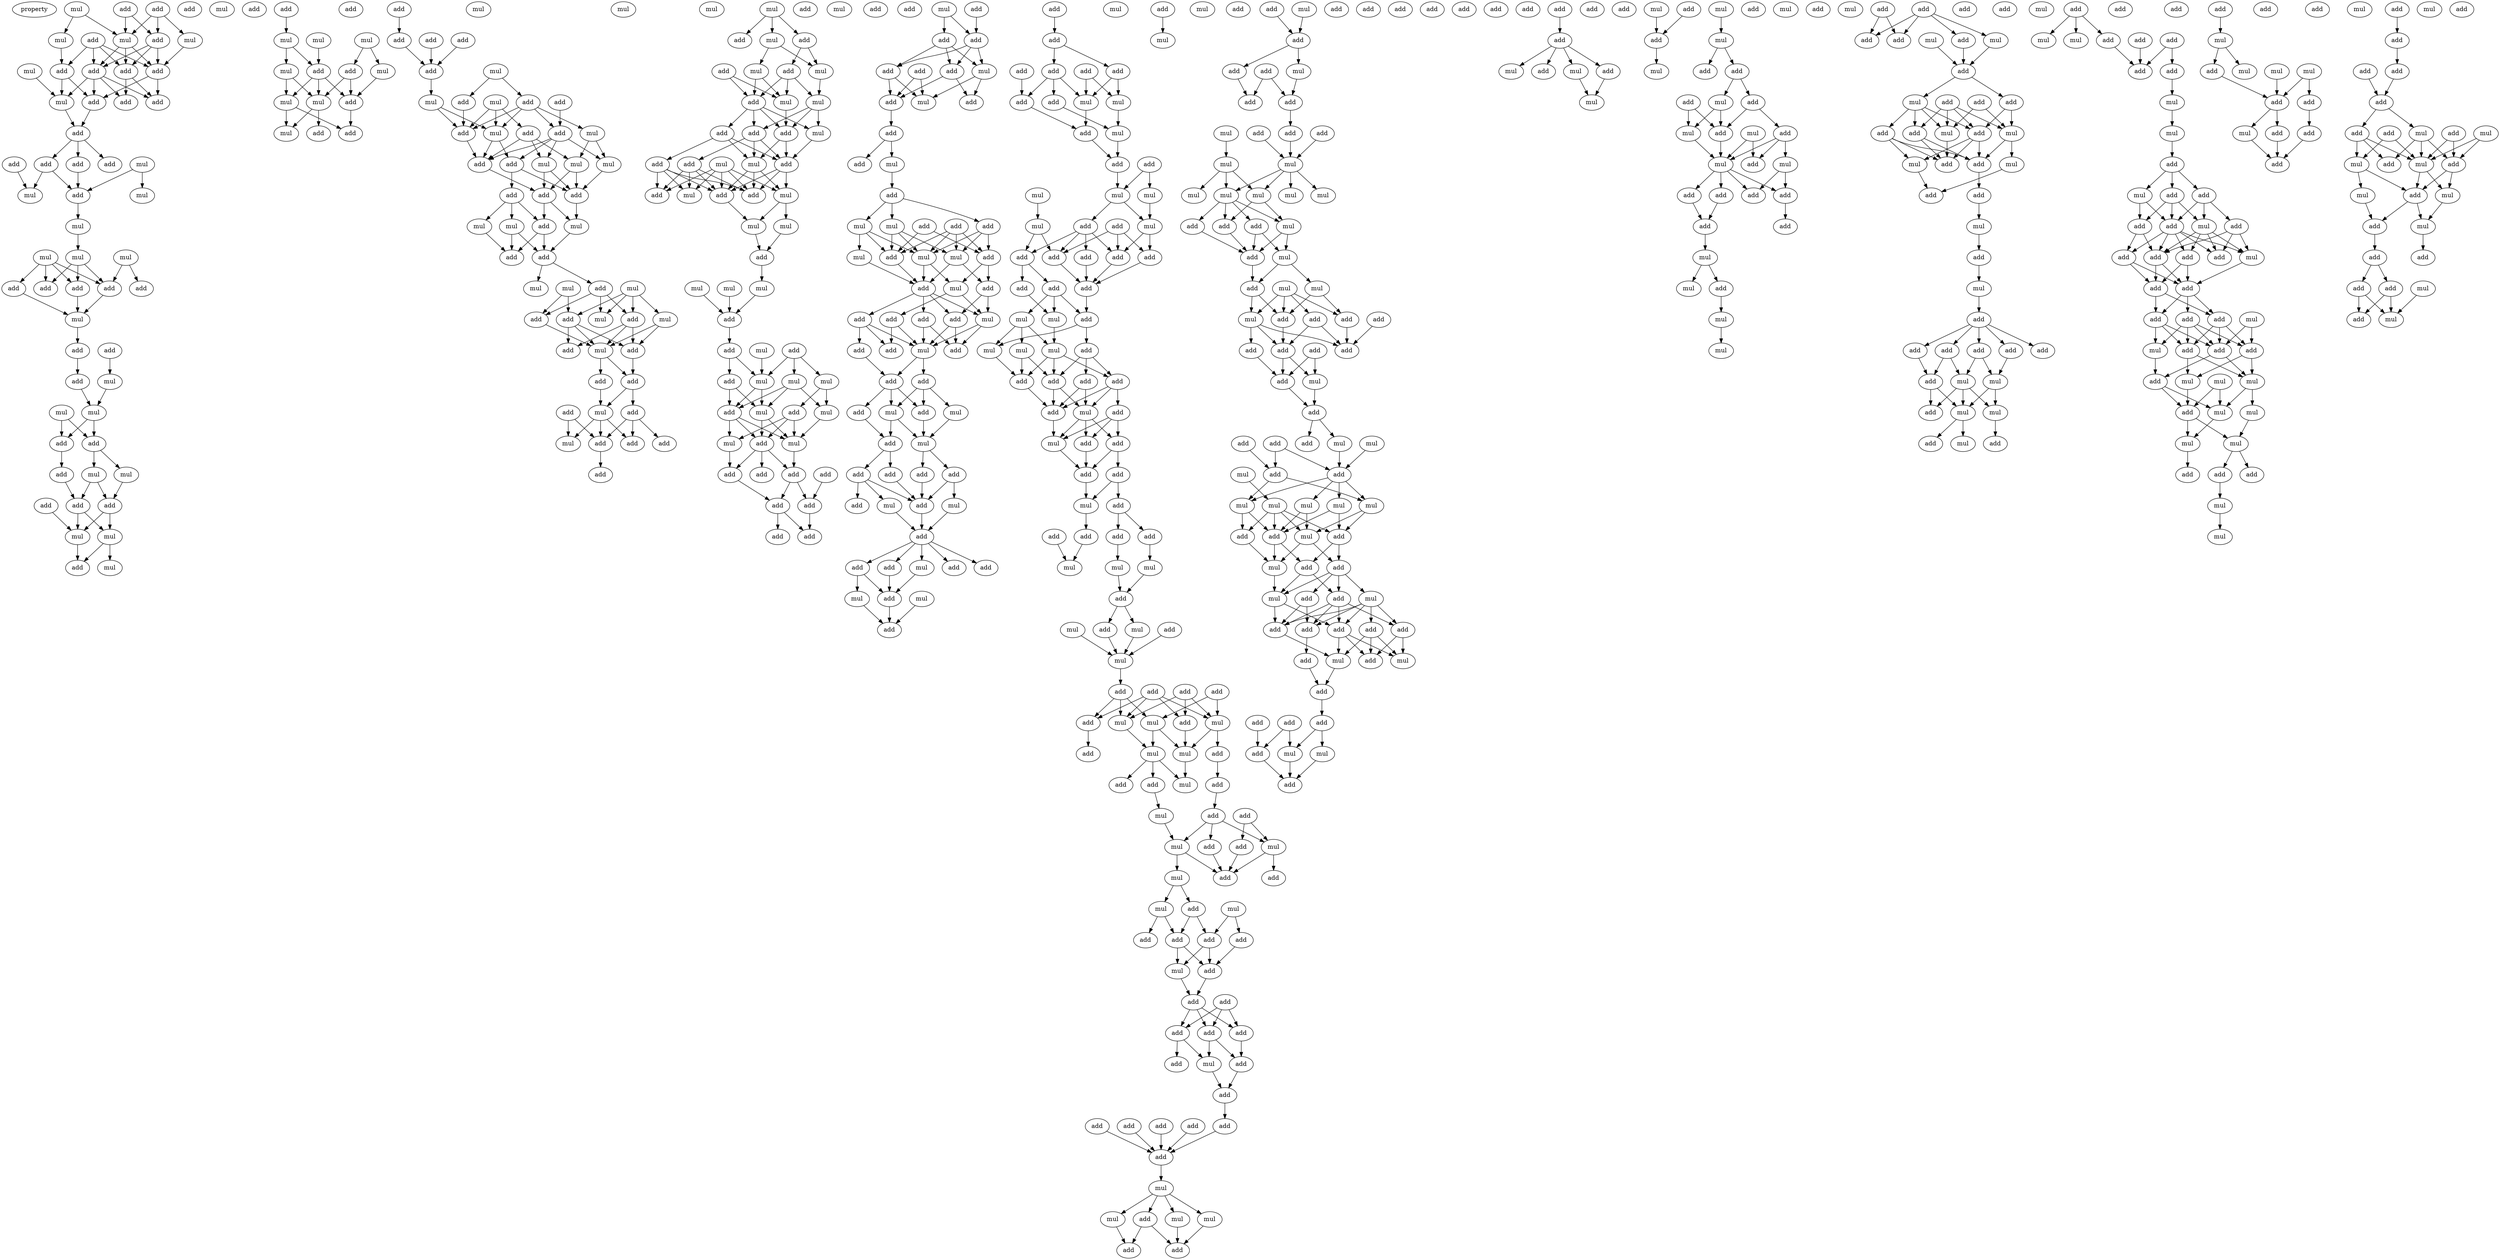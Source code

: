 digraph {
    node [fontcolor=black]
    property [mul=2,lf=1.7]
    0 [ label = add ];
    1 [ label = add ];
    2 [ label = mul ];
    3 [ label = mul ];
    4 [ label = mul ];
    5 [ label = add ];
    6 [ label = add ];
    7 [ label = mul ];
    8 [ label = mul ];
    9 [ label = add ];
    10 [ label = add ];
    11 [ label = add ];
    12 [ label = add ];
    13 [ label = add ];
    14 [ label = mul ];
    15 [ label = add ];
    16 [ label = add ];
    17 [ label = add ];
    18 [ label = mul ];
    19 [ label = add ];
    20 [ label = add ];
    21 [ label = add ];
    22 [ label = add ];
    23 [ label = mul ];
    24 [ label = add ];
    25 [ label = mul ];
    26 [ label = mul ];
    27 [ label = mul ];
    28 [ label = mul ];
    29 [ label = mul ];
    30 [ label = add ];
    31 [ label = add ];
    32 [ label = add ];
    33 [ label = add ];
    34 [ label = add ];
    35 [ label = mul ];
    36 [ label = add ];
    37 [ label = add ];
    38 [ label = add ];
    39 [ label = add ];
    40 [ label = mul ];
    41 [ label = mul ];
    42 [ label = mul ];
    43 [ label = add ];
    44 [ label = add ];
    45 [ label = add ];
    46 [ label = mul ];
    47 [ label = mul ];
    48 [ label = add ];
    49 [ label = add ];
    50 [ label = add ];
    51 [ label = mul ];
    52 [ label = mul ];
    53 [ label = add ];
    54 [ label = mul ];
    55 [ label = mul ];
    56 [ label = add ];
    57 [ label = add ];
    58 [ label = mul ];
    59 [ label = mul ];
    60 [ label = mul ];
    61 [ label = mul ];
    62 [ label = add ];
    63 [ label = add ];
    64 [ label = mul ];
    65 [ label = mul ];
    66 [ label = mul ];
    67 [ label = add ];
    68 [ label = mul ];
    69 [ label = add ];
    70 [ label = add ];
    71 [ label = add ];
    72 [ label = add ];
    73 [ label = add ];
    74 [ label = mul ];
    75 [ label = add ];
    76 [ label = add ];
    77 [ label = mul ];
    78 [ label = add ];
    79 [ label = mul ];
    80 [ label = add ];
    81 [ label = add ];
    82 [ label = add ];
    83 [ label = mul ];
    84 [ label = mul ];
    85 [ label = add ];
    86 [ label = add ];
    87 [ label = add ];
    88 [ label = mul ];
    89 [ label = add ];
    90 [ label = mul ];
    91 [ label = mul ];
    92 [ label = add ];
    93 [ label = mul ];
    94 [ label = add ];
    95 [ label = add ];
    96 [ label = add ];
    97 [ label = mul ];
    98 [ label = add ];
    99 [ label = mul ];
    100 [ label = mul ];
    101 [ label = add ];
    102 [ label = add ];
    103 [ label = mul ];
    104 [ label = mul ];
    105 [ label = mul ];
    106 [ label = add ];
    107 [ label = add ];
    108 [ label = mul ];
    109 [ label = mul ];
    110 [ label = add ];
    111 [ label = add ];
    112 [ label = mul ];
    113 [ label = add ];
    114 [ label = add ];
    115 [ label = add ];
    116 [ label = add ];
    117 [ label = add ];
    118 [ label = mul ];
    119 [ label = mul ];
    120 [ label = add ];
    121 [ label = add ];
    122 [ label = mul ];
    123 [ label = add ];
    124 [ label = add ];
    125 [ label = add ];
    126 [ label = mul ];
    127 [ label = mul ];
    128 [ label = add ];
    129 [ label = mul ];
    130 [ label = add ];
    131 [ label = add ];
    132 [ label = mul ];
    133 [ label = add ];
    134 [ label = mul ];
    135 [ label = add ];
    136 [ label = add ];
    137 [ label = mul ];
    138 [ label = mul ];
    139 [ label = add ];
    140 [ label = add ];
    141 [ label = mul ];
    142 [ label = add ];
    143 [ label = add ];
    144 [ label = add ];
    145 [ label = add ];
    146 [ label = mul ];
    147 [ label = mul ];
    148 [ label = mul ];
    149 [ label = mul ];
    150 [ label = add ];
    151 [ label = add ];
    152 [ label = add ];
    153 [ label = mul ];
    154 [ label = mul ];
    155 [ label = add ];
    156 [ label = mul ];
    157 [ label = mul ];
    158 [ label = add ];
    159 [ label = mul ];
    160 [ label = mul ];
    161 [ label = add ];
    162 [ label = mul ];
    163 [ label = add ];
    164 [ label = add ];
    165 [ label = add ];
    166 [ label = mul ];
    167 [ label = mul ];
    168 [ label = add ];
    169 [ label = mul ];
    170 [ label = add ];
    171 [ label = mul ];
    172 [ label = mul ];
    173 [ label = add ];
    174 [ label = add ];
    175 [ label = mul ];
    176 [ label = mul ];
    177 [ label = add ];
    178 [ label = add ];
    179 [ label = add ];
    180 [ label = add ];
    181 [ label = add ];
    182 [ label = add ];
    183 [ label = add ];
    184 [ label = mul ];
    185 [ label = add ];
    186 [ label = add ];
    187 [ label = add ];
    188 [ label = add ];
    189 [ label = add ];
    190 [ label = add ];
    191 [ label = mul ];
    192 [ label = add ];
    193 [ label = mul ];
    194 [ label = add ];
    195 [ label = add ];
    196 [ label = add ];
    197 [ label = add ];
    198 [ label = mul ];
    199 [ label = add ];
    200 [ label = add ];
    201 [ label = mul ];
    202 [ label = add ];
    203 [ label = add ];
    204 [ label = mul ];
    205 [ label = mul ];
    206 [ label = mul ];
    207 [ label = mul ];
    208 [ label = add ];
    209 [ label = add ];
    210 [ label = add ];
    211 [ label = add ];
    212 [ label = mul ];
    213 [ label = add ];
    214 [ label = mul ];
    215 [ label = add ];
    216 [ label = add ];
    217 [ label = add ];
    218 [ label = add ];
    219 [ label = add ];
    220 [ label = mul ];
    221 [ label = add ];
    222 [ label = add ];
    223 [ label = add ];
    224 [ label = add ];
    225 [ label = add ];
    226 [ label = mul ];
    227 [ label = mul ];
    228 [ label = add ];
    229 [ label = mul ];
    230 [ label = add ];
    231 [ label = add ];
    232 [ label = add ];
    233 [ label = add ];
    234 [ label = add ];
    235 [ label = add ];
    236 [ label = mul ];
    237 [ label = mul ];
    238 [ label = add ];
    239 [ label = add ];
    240 [ label = add ];
    241 [ label = add ];
    242 [ label = mul ];
    243 [ label = add ];
    244 [ label = mul ];
    245 [ label = add ];
    246 [ label = mul ];
    247 [ label = add ];
    248 [ label = add ];
    249 [ label = add ];
    250 [ label = add ];
    251 [ label = add ];
    252 [ label = add ];
    253 [ label = add ];
    254 [ label = add ];
    255 [ label = add ];
    256 [ label = mul ];
    257 [ label = mul ];
    258 [ label = add ];
    259 [ label = mul ];
    260 [ label = mul ];
    261 [ label = add ];
    262 [ label = add ];
    263 [ label = mul ];
    264 [ label = mul ];
    265 [ label = mul ];
    266 [ label = add ];
    267 [ label = mul ];
    268 [ label = mul ];
    269 [ label = add ];
    270 [ label = add ];
    271 [ label = add ];
    272 [ label = add ];
    273 [ label = add ];
    274 [ label = add ];
    275 [ label = add ];
    276 [ label = add ];
    277 [ label = add ];
    278 [ label = add ];
    279 [ label = mul ];
    280 [ label = mul ];
    281 [ label = mul ];
    282 [ label = mul ];
    283 [ label = mul ];
    284 [ label = add ];
    285 [ label = add ];
    286 [ label = add ];
    287 [ label = add ];
    288 [ label = add ];
    289 [ label = add ];
    290 [ label = add ];
    291 [ label = mul ];
    292 [ label = add ];
    293 [ label = add ];
    294 [ label = mul ];
    295 [ label = add ];
    296 [ label = add ];
    297 [ label = mul ];
    298 [ label = add ];
    299 [ label = add ];
    300 [ label = add ];
    301 [ label = add ];
    302 [ label = add ];
    303 [ label = add ];
    304 [ label = mul ];
    305 [ label = mul ];
    306 [ label = mul ];
    307 [ label = mul ];
    308 [ label = add ];
    309 [ label = mul ];
    310 [ label = add ];
    311 [ label = mul ];
    312 [ label = add ];
    313 [ label = mul ];
    314 [ label = add ];
    315 [ label = add ];
    316 [ label = add ];
    317 [ label = add ];
    318 [ label = mul ];
    319 [ label = mul ];
    320 [ label = mul ];
    321 [ label = add ];
    322 [ label = add ];
    323 [ label = add ];
    324 [ label = add ];
    325 [ label = mul ];
    326 [ label = mul ];
    327 [ label = add ];
    328 [ label = add ];
    329 [ label = add ];
    330 [ label = mul ];
    331 [ label = add ];
    332 [ label = add ];
    333 [ label = mul ];
    334 [ label = mul ];
    335 [ label = mul ];
    336 [ label = add ];
    337 [ label = add ];
    338 [ label = mul ];
    339 [ label = add ];
    340 [ label = add ];
    341 [ label = add ];
    342 [ label = mul ];
    343 [ label = mul ];
    344 [ label = add ];
    345 [ label = add ];
    346 [ label = add ];
    347 [ label = add ];
    348 [ label = mul ];
    349 [ label = add ];
    350 [ label = add ];
    351 [ label = add ];
    352 [ label = add ];
    353 [ label = add ];
    354 [ label = add ];
    355 [ label = mul ];
    356 [ label = mul ];
    357 [ label = add ];
    358 [ label = add ];
    359 [ label = add ];
    360 [ label = add ];
    361 [ label = add ];
    362 [ label = add ];
    363 [ label = add ];
    364 [ label = add ];
    365 [ label = add ];
    366 [ label = mul ];
    367 [ label = mul ];
    368 [ label = add ];
    369 [ label = mul ];
    370 [ label = mul ];
    371 [ label = add ];
    372 [ label = add ];
    373 [ label = add ];
    374 [ label = add ];
    375 [ label = add ];
    376 [ label = mul ];
    377 [ label = add ];
    378 [ label = add ];
    379 [ label = add ];
    380 [ label = mul ];
    381 [ label = add ];
    382 [ label = add ];
    383 [ label = add ];
    384 [ label = add ];
    385 [ label = add ];
    386 [ label = add ];
    387 [ label = add ];
    388 [ label = add ];
    389 [ label = mul ];
    390 [ label = mul ];
    391 [ label = mul ];
    392 [ label = mul ];
    393 [ label = mul ];
    394 [ label = mul ];
    395 [ label = mul ];
    396 [ label = mul ];
    397 [ label = add ];
    398 [ label = add ];
    399 [ label = add ];
    400 [ label = mul ];
    401 [ label = add ];
    402 [ label = mul ];
    403 [ label = mul ];
    404 [ label = mul ];
    405 [ label = add ];
    406 [ label = mul ];
    407 [ label = add ];
    408 [ label = add ];
    409 [ label = add ];
    410 [ label = add ];
    411 [ label = add ];
    412 [ label = add ];
    413 [ label = add ];
    414 [ label = add ];
    415 [ label = mul ];
    416 [ label = add ];
    417 [ label = add ];
    418 [ label = add ];
    419 [ label = mul ];
    420 [ label = add ];
    421 [ label = add ];
    422 [ label = mul ];
    423 [ label = add ];
    424 [ label = add ];
    425 [ label = mul ];
    426 [ label = mul ];
    427 [ label = mul ];
    428 [ label = mul ];
    429 [ label = mul ];
    430 [ label = mul ];
    431 [ label = add ];
    432 [ label = add ];
    433 [ label = add ];
    434 [ label = mul ];
    435 [ label = add ];
    436 [ label = add ];
    437 [ label = mul ];
    438 [ label = add ];
    439 [ label = mul ];
    440 [ label = mul ];
    441 [ label = add ];
    442 [ label = add ];
    443 [ label = add ];
    444 [ label = add ];
    445 [ label = add ];
    446 [ label = add ];
    447 [ label = mul ];
    448 [ label = mul ];
    449 [ label = add ];
    450 [ label = add ];
    451 [ label = add ];
    452 [ label = add ];
    453 [ label = add ];
    454 [ label = add ];
    455 [ label = add ];
    456 [ label = add ];
    457 [ label = add ];
    458 [ label = mul ];
    459 [ label = mul ];
    460 [ label = add ];
    461 [ label = add ];
    462 [ label = add ];
    463 [ label = add ];
    464 [ label = add ];
    465 [ label = mul ];
    466 [ label = add ];
    467 [ label = mul ];
    468 [ label = add ];
    469 [ label = mul ];
    470 [ label = add ];
    471 [ label = mul ];
    472 [ label = add ];
    473 [ label = add ];
    474 [ label = mul ];
    475 [ label = mul ];
    476 [ label = add ];
    477 [ label = mul ];
    478 [ label = mul ];
    479 [ label = add ];
    480 [ label = add ];
    481 [ label = add ];
    482 [ label = add ];
    483 [ label = mul ];
    484 [ label = add ];
    485 [ label = add ];
    486 [ label = add ];
    487 [ label = mul ];
    488 [ label = mul ];
    489 [ label = add ];
    490 [ label = mul ];
    491 [ label = mul ];
    492 [ label = add ];
    493 [ label = add ];
    494 [ label = add ];
    495 [ label = add ];
    496 [ label = add ];
    497 [ label = add ];
    498 [ label = mul ];
    499 [ label = mul ];
    500 [ label = add ];
    501 [ label = mul ];
    502 [ label = mul ];
    503 [ label = mul ];
    504 [ label = add ];
    505 [ label = add ];
    506 [ label = mul ];
    507 [ label = mul ];
    508 [ label = add ];
    509 [ label = add ];
    510 [ label = add ];
    511 [ label = add ];
    512 [ label = add ];
    513 [ label = mul ];
    514 [ label = add ];
    515 [ label = add ];
    516 [ label = add ];
    517 [ label = add ];
    518 [ label = add ];
    519 [ label = mul ];
    520 [ label = mul ];
    521 [ label = add ];
    522 [ label = mul ];
    523 [ label = mul ];
    524 [ label = add ];
    525 [ label = add ];
    526 [ label = add ];
    527 [ label = add ];
    528 [ label = mul ];
    529 [ label = add ];
    530 [ label = add ];
    531 [ label = mul ];
    532 [ label = add ];
    533 [ label = add ];
    534 [ label = add ];
    535 [ label = add ];
    536 [ label = add ];
    537 [ label = add ];
    538 [ label = add ];
    539 [ label = mul ];
    540 [ label = mul ];
    541 [ label = add ];
    542 [ label = mul ];
    543 [ label = mul ];
    544 [ label = mul ];
    545 [ label = add ];
    546 [ label = add ];
    547 [ label = mul ];
    548 [ label = add ];
    549 [ label = add ];
    550 [ label = add ];
    551 [ label = add ];
    552 [ label = mul ];
    553 [ label = mul ];
    554 [ label = add ];
    555 [ label = add ];
    556 [ label = mul ];
    557 [ label = mul ];
    558 [ label = add ];
    559 [ label = mul ];
    560 [ label = add ];
    561 [ label = add ];
    562 [ label = add ];
    563 [ label = add ];
    564 [ label = mul ];
    565 [ label = add ];
    566 [ label = add ];
    567 [ label = add ];
    568 [ label = add ];
    569 [ label = add ];
    570 [ label = mul ];
    571 [ label = add ];
    572 [ label = add ];
    573 [ label = add ];
    574 [ label = add ];
    575 [ label = mul ];
    576 [ label = add ];
    577 [ label = add ];
    578 [ label = add ];
    579 [ label = add ];
    580 [ label = mul ];
    581 [ label = mul ];
    582 [ label = mul ];
    583 [ label = add ];
    584 [ label = mul ];
    585 [ label = mul ];
    586 [ label = add ];
    587 [ label = mul ];
    588 [ label = mul ];
    589 [ label = mul ];
    590 [ label = add ];
    591 [ label = add ];
    592 [ label = add ];
    593 [ label = add ];
    594 [ label = add ];
    595 [ label = mul ];
    596 [ label = mul ];
    597 [ label = add ];
    598 [ label = mul ];
    599 [ label = add ];
    600 [ label = mul ];
    601 [ label = mul ];
    602 [ label = mul ];
    603 [ label = add ];
    604 [ label = add ];
    605 [ label = mul ];
    606 [ label = add ];
    607 [ label = add ];
    608 [ label = add ];
    609 [ label = add ];
    610 [ label = add ];
    611 [ label = mul ];
    612 [ label = add ];
    613 [ label = mul ];
    614 [ label = add ];
    615 [ label = add ];
    616 [ label = add ];
    617 [ label = add ];
    618 [ label = add ];
    619 [ label = mul ];
    620 [ label = add ];
    621 [ label = add ];
    622 [ label = add ];
    623 [ label = mul ];
    624 [ label = mul ];
    625 [ label = mul ];
    626 [ label = add ];
    627 [ label = add ];
    628 [ label = add ];
    629 [ label = mul ];
    630 [ label = mul ];
    631 [ label = add ];
    632 [ label = mul ];
    633 [ label = add ];
    634 [ label = add ];
    635 [ label = add ];
    636 [ label = mul ];
    637 [ label = add ];
    638 [ label = add ];
    639 [ label = mul ];
    0 -> 4 [ name = 0 ];
    0 -> 5 [ name = 1 ];
    0 -> 7 [ name = 2 ];
    1 -> 5 [ name = 3 ];
    1 -> 7 [ name = 4 ];
    2 -> 3 [ name = 5 ];
    2 -> 7 [ name = 6 ];
    3 -> 10 [ name = 7 ];
    4 -> 11 [ name = 8 ];
    5 -> 9 [ name = 9 ];
    5 -> 11 [ name = 10 ];
    5 -> 12 [ name = 11 ];
    6 -> 9 [ name = 12 ];
    6 -> 10 [ name = 13 ];
    6 -> 11 [ name = 14 ];
    6 -> 12 [ name = 15 ];
    7 -> 9 [ name = 16 ];
    7 -> 11 [ name = 17 ];
    7 -> 12 [ name = 18 ];
    8 -> 14 [ name = 19 ];
    9 -> 15 [ name = 20 ];
    9 -> 16 [ name = 21 ];
    10 -> 13 [ name = 22 ];
    10 -> 14 [ name = 23 ];
    11 -> 13 [ name = 24 ];
    11 -> 16 [ name = 25 ];
    12 -> 13 [ name = 26 ];
    12 -> 14 [ name = 27 ];
    12 -> 15 [ name = 28 ];
    12 -> 16 [ name = 29 ];
    13 -> 17 [ name = 30 ];
    14 -> 17 [ name = 31 ];
    17 -> 20 [ name = 32 ];
    17 -> 21 [ name = 33 ];
    17 -> 22 [ name = 34 ];
    18 -> 24 [ name = 35 ];
    18 -> 25 [ name = 36 ];
    19 -> 23 [ name = 37 ];
    21 -> 23 [ name = 38 ];
    21 -> 24 [ name = 39 ];
    22 -> 24 [ name = 40 ];
    24 -> 26 [ name = 41 ];
    26 -> 28 [ name = 42 ];
    27 -> 33 [ name = 43 ];
    27 -> 34 [ name = 44 ];
    28 -> 30 [ name = 45 ];
    28 -> 31 [ name = 46 ];
    28 -> 33 [ name = 47 ];
    29 -> 30 [ name = 48 ];
    29 -> 31 [ name = 49 ];
    29 -> 32 [ name = 50 ];
    29 -> 33 [ name = 51 ];
    31 -> 35 [ name = 52 ];
    32 -> 35 [ name = 53 ];
    33 -> 35 [ name = 54 ];
    35 -> 38 [ name = 55 ];
    36 -> 40 [ name = 56 ];
    38 -> 39 [ name = 57 ];
    39 -> 41 [ name = 58 ];
    40 -> 41 [ name = 59 ];
    41 -> 43 [ name = 60 ];
    41 -> 44 [ name = 61 ];
    42 -> 43 [ name = 62 ];
    42 -> 44 [ name = 63 ];
    43 -> 45 [ name = 64 ];
    44 -> 46 [ name = 65 ];
    44 -> 47 [ name = 66 ];
    45 -> 50 [ name = 67 ];
    46 -> 48 [ name = 68 ];
    46 -> 50 [ name = 69 ];
    47 -> 48 [ name = 70 ];
    48 -> 51 [ name = 71 ];
    48 -> 52 [ name = 72 ];
    49 -> 51 [ name = 73 ];
    50 -> 51 [ name = 74 ];
    50 -> 52 [ name = 75 ];
    51 -> 53 [ name = 76 ];
    52 -> 53 [ name = 77 ];
    52 -> 54 [ name = 78 ];
    57 -> 60 [ name = 79 ];
    58 -> 62 [ name = 80 ];
    59 -> 61 [ name = 81 ];
    59 -> 63 [ name = 82 ];
    60 -> 62 [ name = 83 ];
    60 -> 64 [ name = 84 ];
    61 -> 67 [ name = 85 ];
    62 -> 65 [ name = 86 ];
    62 -> 66 [ name = 87 ];
    62 -> 67 [ name = 88 ];
    63 -> 65 [ name = 89 ];
    63 -> 67 [ name = 90 ];
    64 -> 65 [ name = 91 ];
    64 -> 66 [ name = 92 ];
    65 -> 68 [ name = 93 ];
    65 -> 71 [ name = 94 ];
    66 -> 68 [ name = 95 ];
    66 -> 69 [ name = 96 ];
    67 -> 69 [ name = 97 ];
    72 -> 73 [ name = 98 ];
    73 -> 78 [ name = 99 ];
    75 -> 78 [ name = 100 ];
    76 -> 78 [ name = 101 ];
    77 -> 80 [ name = 102 ];
    77 -> 81 [ name = 103 ];
    78 -> 79 [ name = 104 ];
    79 -> 84 [ name = 105 ];
    79 -> 85 [ name = 106 ];
    80 -> 85 [ name = 107 ];
    81 -> 84 [ name = 108 ];
    81 -> 85 [ name = 109 ];
    81 -> 87 [ name = 110 ];
    81 -> 88 [ name = 111 ];
    82 -> 87 [ name = 112 ];
    83 -> 84 [ name = 113 ];
    83 -> 85 [ name = 114 ];
    83 -> 86 [ name = 115 ];
    84 -> 89 [ name = 116 ];
    84 -> 92 [ name = 117 ];
    85 -> 92 [ name = 118 ];
    86 -> 91 [ name = 119 ];
    86 -> 92 [ name = 120 ];
    86 -> 93 [ name = 121 ];
    87 -> 89 [ name = 122 ];
    87 -> 90 [ name = 123 ];
    87 -> 91 [ name = 124 ];
    87 -> 92 [ name = 125 ];
    88 -> 90 [ name = 126 ];
    88 -> 93 [ name = 127 ];
    89 -> 94 [ name = 128 ];
    89 -> 96 [ name = 129 ];
    90 -> 96 [ name = 130 ];
    91 -> 95 [ name = 131 ];
    91 -> 96 [ name = 132 ];
    92 -> 95 [ name = 133 ];
    93 -> 95 [ name = 134 ];
    93 -> 96 [ name = 135 ];
    94 -> 98 [ name = 136 ];
    94 -> 99 [ name = 137 ];
    94 -> 100 [ name = 138 ];
    95 -> 97 [ name = 139 ];
    95 -> 98 [ name = 140 ];
    96 -> 97 [ name = 141 ];
    97 -> 102 [ name = 142 ];
    98 -> 101 [ name = 143 ];
    98 -> 102 [ name = 144 ];
    99 -> 101 [ name = 145 ];
    100 -> 101 [ name = 146 ];
    100 -> 102 [ name = 147 ];
    102 -> 103 [ name = 148 ];
    102 -> 106 [ name = 149 ];
    104 -> 108 [ name = 150 ];
    104 -> 109 [ name = 151 ];
    104 -> 110 [ name = 152 ];
    104 -> 111 [ name = 153 ];
    105 -> 107 [ name = 154 ];
    105 -> 111 [ name = 155 ];
    106 -> 107 [ name = 156 ];
    106 -> 109 [ name = 157 ];
    106 -> 110 [ name = 158 ];
    107 -> 112 [ name = 159 ];
    108 -> 112 [ name = 160 ];
    108 -> 113 [ name = 161 ];
    110 -> 112 [ name = 162 ];
    110 -> 113 [ name = 163 ];
    110 -> 114 [ name = 164 ];
    111 -> 112 [ name = 165 ];
    111 -> 113 [ name = 166 ];
    111 -> 114 [ name = 167 ];
    112 -> 115 [ name = 168 ];
    112 -> 116 [ name = 169 ];
    113 -> 116 [ name = 170 ];
    115 -> 118 [ name = 171 ];
    116 -> 117 [ name = 172 ];
    116 -> 118 [ name = 173 ];
    117 -> 121 [ name = 174 ];
    117 -> 123 [ name = 175 ];
    117 -> 124 [ name = 176 ];
    118 -> 122 [ name = 177 ];
    118 -> 123 [ name = 178 ];
    118 -> 124 [ name = 179 ];
    120 -> 122 [ name = 180 ];
    120 -> 124 [ name = 181 ];
    124 -> 125 [ name = 182 ];
    127 -> 128 [ name = 183 ];
    127 -> 129 [ name = 184 ];
    127 -> 130 [ name = 185 ];
    129 -> 132 [ name = 186 ];
    129 -> 134 [ name = 187 ];
    130 -> 131 [ name = 188 ];
    130 -> 134 [ name = 189 ];
    131 -> 136 [ name = 190 ];
    131 -> 137 [ name = 191 ];
    131 -> 138 [ name = 192 ];
    132 -> 136 [ name = 193 ];
    132 -> 137 [ name = 194 ];
    134 -> 138 [ name = 195 ];
    135 -> 136 [ name = 196 ];
    135 -> 137 [ name = 197 ];
    136 -> 139 [ name = 198 ];
    136 -> 140 [ name = 199 ];
    136 -> 141 [ name = 200 ];
    136 -> 142 [ name = 201 ];
    137 -> 140 [ name = 202 ];
    138 -> 139 [ name = 203 ];
    138 -> 140 [ name = 204 ];
    138 -> 141 [ name = 205 ];
    139 -> 144 [ name = 206 ];
    139 -> 145 [ name = 207 ];
    139 -> 146 [ name = 208 ];
    140 -> 145 [ name = 209 ];
    140 -> 146 [ name = 210 ];
    141 -> 145 [ name = 211 ];
    142 -> 143 [ name = 212 ];
    142 -> 145 [ name = 213 ];
    142 -> 146 [ name = 214 ];
    143 -> 149 [ name = 215 ];
    143 -> 150 [ name = 216 ];
    143 -> 151 [ name = 217 ];
    143 -> 152 [ name = 218 ];
    144 -> 149 [ name = 219 ];
    144 -> 150 [ name = 220 ];
    144 -> 151 [ name = 221 ];
    144 -> 152 [ name = 222 ];
    145 -> 148 [ name = 223 ];
    145 -> 150 [ name = 224 ];
    145 -> 152 [ name = 225 ];
    146 -> 148 [ name = 226 ];
    146 -> 150 [ name = 227 ];
    146 -> 152 [ name = 228 ];
    147 -> 148 [ name = 229 ];
    147 -> 149 [ name = 230 ];
    147 -> 150 [ name = 231 ];
    147 -> 151 [ name = 232 ];
    147 -> 152 [ name = 233 ];
    148 -> 153 [ name = 234 ];
    148 -> 154 [ name = 235 ];
    150 -> 154 [ name = 236 ];
    153 -> 155 [ name = 237 ];
    154 -> 155 [ name = 238 ];
    155 -> 160 [ name = 239 ];
    157 -> 161 [ name = 240 ];
    159 -> 161 [ name = 241 ];
    160 -> 161 [ name = 242 ];
    161 -> 164 [ name = 243 ];
    162 -> 169 [ name = 244 ];
    163 -> 166 [ name = 245 ];
    163 -> 167 [ name = 246 ];
    163 -> 169 [ name = 247 ];
    164 -> 168 [ name = 248 ];
    164 -> 169 [ name = 249 ];
    166 -> 171 [ name = 250 ];
    166 -> 172 [ name = 251 ];
    166 -> 173 [ name = 252 ];
    167 -> 170 [ name = 253 ];
    167 -> 171 [ name = 254 ];
    168 -> 172 [ name = 255 ];
    168 -> 173 [ name = 256 ];
    169 -> 172 [ name = 257 ];
    169 -> 173 [ name = 258 ];
    170 -> 174 [ name = 259 ];
    170 -> 175 [ name = 260 ];
    170 -> 176 [ name = 261 ];
    171 -> 175 [ name = 262 ];
    172 -> 174 [ name = 263 ];
    172 -> 175 [ name = 264 ];
    173 -> 174 [ name = 265 ];
    173 -> 175 [ name = 266 ];
    173 -> 176 [ name = 267 ];
    174 -> 177 [ name = 268 ];
    174 -> 179 [ name = 269 ];
    174 -> 180 [ name = 270 ];
    175 -> 177 [ name = 271 ];
    176 -> 180 [ name = 272 ];
    177 -> 181 [ name = 273 ];
    177 -> 182 [ name = 274 ];
    178 -> 182 [ name = 275 ];
    180 -> 181 [ name = 276 ];
    181 -> 185 [ name = 277 ];
    181 -> 186 [ name = 278 ];
    182 -> 185 [ name = 279 ];
    183 -> 188 [ name = 280 ];
    184 -> 187 [ name = 281 ];
    184 -> 188 [ name = 282 ];
    187 -> 189 [ name = 283 ];
    187 -> 191 [ name = 284 ];
    187 -> 192 [ name = 285 ];
    188 -> 189 [ name = 286 ];
    188 -> 191 [ name = 287 ];
    188 -> 192 [ name = 288 ];
    189 -> 194 [ name = 289 ];
    189 -> 195 [ name = 290 ];
    190 -> 193 [ name = 291 ];
    190 -> 195 [ name = 292 ];
    191 -> 193 [ name = 293 ];
    191 -> 194 [ name = 294 ];
    192 -> 193 [ name = 295 ];
    192 -> 195 [ name = 296 ];
    195 -> 196 [ name = 297 ];
    196 -> 197 [ name = 298 ];
    196 -> 198 [ name = 299 ];
    198 -> 199 [ name = 300 ];
    199 -> 200 [ name = 301 ];
    199 -> 201 [ name = 302 ];
    199 -> 204 [ name = 303 ];
    200 -> 206 [ name = 304 ];
    200 -> 207 [ name = 305 ];
    200 -> 209 [ name = 306 ];
    201 -> 206 [ name = 307 ];
    201 -> 207 [ name = 308 ];
    201 -> 208 [ name = 309 ];
    202 -> 206 [ name = 310 ];
    202 -> 207 [ name = 311 ];
    202 -> 208 [ name = 312 ];
    202 -> 209 [ name = 313 ];
    203 -> 208 [ name = 314 ];
    203 -> 209 [ name = 315 ];
    204 -> 205 [ name = 316 ];
    204 -> 206 [ name = 317 ];
    204 -> 208 [ name = 318 ];
    205 -> 210 [ name = 319 ];
    206 -> 210 [ name = 320 ];
    206 -> 212 [ name = 321 ];
    207 -> 210 [ name = 322 ];
    207 -> 211 [ name = 323 ];
    208 -> 210 [ name = 324 ];
    209 -> 211 [ name = 325 ];
    209 -> 212 [ name = 326 ];
    210 -> 213 [ name = 327 ];
    210 -> 214 [ name = 328 ];
    210 -> 215 [ name = 329 ];
    210 -> 216 [ name = 330 ];
    211 -> 214 [ name = 331 ];
    211 -> 216 [ name = 332 ];
    212 -> 214 [ name = 333 ];
    212 -> 217 [ name = 334 ];
    213 -> 219 [ name = 335 ];
    213 -> 220 [ name = 336 ];
    213 -> 221 [ name = 337 ];
    214 -> 218 [ name = 338 ];
    214 -> 220 [ name = 339 ];
    215 -> 218 [ name = 340 ];
    215 -> 220 [ name = 341 ];
    216 -> 218 [ name = 342 ];
    216 -> 220 [ name = 343 ];
    217 -> 220 [ name = 344 ];
    217 -> 221 [ name = 345 ];
    219 -> 222 [ name = 346 ];
    220 -> 222 [ name = 347 ];
    220 -> 223 [ name = 348 ];
    222 -> 224 [ name = 349 ];
    222 -> 225 [ name = 350 ];
    222 -> 226 [ name = 351 ];
    223 -> 225 [ name = 352 ];
    223 -> 226 [ name = 353 ];
    223 -> 227 [ name = 354 ];
    224 -> 228 [ name = 355 ];
    225 -> 229 [ name = 356 ];
    226 -> 228 [ name = 357 ];
    226 -> 229 [ name = 358 ];
    227 -> 229 [ name = 359 ];
    228 -> 232 [ name = 360 ];
    228 -> 233 [ name = 361 ];
    229 -> 230 [ name = 362 ];
    229 -> 231 [ name = 363 ];
    230 -> 235 [ name = 364 ];
    231 -> 235 [ name = 365 ];
    231 -> 236 [ name = 366 ];
    232 -> 235 [ name = 367 ];
    233 -> 234 [ name = 368 ];
    233 -> 235 [ name = 369 ];
    233 -> 237 [ name = 370 ];
    235 -> 238 [ name = 371 ];
    236 -> 238 [ name = 372 ];
    237 -> 238 [ name = 373 ];
    238 -> 239 [ name = 374 ];
    238 -> 240 [ name = 375 ];
    238 -> 241 [ name = 376 ];
    238 -> 242 [ name = 377 ];
    238 -> 243 [ name = 378 ];
    239 -> 245 [ name = 379 ];
    240 -> 244 [ name = 380 ];
    240 -> 245 [ name = 381 ];
    242 -> 245 [ name = 382 ];
    244 -> 247 [ name = 383 ];
    245 -> 247 [ name = 384 ];
    246 -> 247 [ name = 385 ];
    248 -> 249 [ name = 386 ];
    249 -> 252 [ name = 387 ];
    249 -> 253 [ name = 388 ];
    250 -> 256 [ name = 389 ];
    250 -> 257 [ name = 390 ];
    251 -> 255 [ name = 391 ];
    252 -> 256 [ name = 392 ];
    252 -> 257 [ name = 393 ];
    253 -> 254 [ name = 394 ];
    253 -> 255 [ name = 395 ];
    253 -> 256 [ name = 396 ];
    254 -> 259 [ name = 397 ];
    255 -> 258 [ name = 398 ];
    256 -> 258 [ name = 399 ];
    257 -> 259 [ name = 400 ];
    258 -> 261 [ name = 401 ];
    259 -> 261 [ name = 402 ];
    261 -> 265 [ name = 403 ];
    262 -> 263 [ name = 404 ];
    262 -> 265 [ name = 405 ];
    263 -> 268 [ name = 406 ];
    264 -> 267 [ name = 407 ];
    265 -> 266 [ name = 408 ];
    265 -> 268 [ name = 409 ];
    266 -> 270 [ name = 410 ];
    266 -> 272 [ name = 411 ];
    266 -> 273 [ name = 412 ];
    266 -> 274 [ name = 413 ];
    267 -> 273 [ name = 414 ];
    267 -> 274 [ name = 415 ];
    268 -> 271 [ name = 416 ];
    268 -> 272 [ name = 417 ];
    269 -> 271 [ name = 418 ];
    269 -> 272 [ name = 419 ];
    269 -> 274 [ name = 420 ];
    270 -> 277 [ name = 421 ];
    271 -> 277 [ name = 422 ];
    272 -> 277 [ name = 423 ];
    273 -> 275 [ name = 424 ];
    273 -> 276 [ name = 425 ];
    274 -> 277 [ name = 426 ];
    275 -> 278 [ name = 427 ];
    275 -> 279 [ name = 428 ];
    275 -> 280 [ name = 429 ];
    276 -> 280 [ name = 430 ];
    277 -> 278 [ name = 431 ];
    278 -> 282 [ name = 432 ];
    278 -> 284 [ name = 433 ];
    279 -> 281 [ name = 434 ];
    279 -> 282 [ name = 435 ];
    279 -> 283 [ name = 436 ];
    280 -> 281 [ name = 437 ];
    281 -> 285 [ name = 438 ];
    281 -> 286 [ name = 439 ];
    281 -> 288 [ name = 440 ];
    282 -> 285 [ name = 441 ];
    283 -> 285 [ name = 442 ];
    283 -> 286 [ name = 443 ];
    284 -> 286 [ name = 444 ];
    284 -> 287 [ name = 445 ];
    284 -> 288 [ name = 446 ];
    285 -> 289 [ name = 447 ];
    286 -> 289 [ name = 448 ];
    286 -> 291 [ name = 449 ];
    287 -> 289 [ name = 450 ];
    287 -> 291 [ name = 451 ];
    288 -> 289 [ name = 452 ];
    288 -> 290 [ name = 453 ];
    288 -> 291 [ name = 454 ];
    289 -> 294 [ name = 455 ];
    290 -> 292 [ name = 456 ];
    290 -> 293 [ name = 457 ];
    290 -> 294 [ name = 458 ];
    291 -> 292 [ name = 459 ];
    291 -> 293 [ name = 460 ];
    291 -> 294 [ name = 461 ];
    292 -> 295 [ name = 462 ];
    292 -> 296 [ name = 463 ];
    293 -> 296 [ name = 464 ];
    294 -> 296 [ name = 465 ];
    295 -> 297 [ name = 466 ];
    295 -> 298 [ name = 467 ];
    296 -> 297 [ name = 468 ];
    297 -> 301 [ name = 469 ];
    298 -> 300 [ name = 470 ];
    298 -> 303 [ name = 471 ];
    299 -> 304 [ name = 472 ];
    300 -> 306 [ name = 473 ];
    301 -> 304 [ name = 474 ];
    302 -> 305 [ name = 475 ];
    303 -> 307 [ name = 476 ];
    306 -> 308 [ name = 477 ];
    307 -> 308 [ name = 478 ];
    308 -> 310 [ name = 479 ];
    308 -> 311 [ name = 480 ];
    309 -> 313 [ name = 481 ];
    310 -> 313 [ name = 482 ];
    311 -> 313 [ name = 483 ];
    312 -> 313 [ name = 484 ];
    313 -> 314 [ name = 485 ];
    314 -> 319 [ name = 486 ];
    314 -> 320 [ name = 487 ];
    314 -> 322 [ name = 488 ];
    315 -> 318 [ name = 489 ];
    315 -> 319 [ name = 490 ];
    315 -> 321 [ name = 491 ];
    315 -> 322 [ name = 492 ];
    316 -> 318 [ name = 493 ];
    316 -> 319 [ name = 494 ];
    316 -> 321 [ name = 495 ];
    317 -> 318 [ name = 496 ];
    317 -> 320 [ name = 497 ];
    318 -> 324 [ name = 498 ];
    318 -> 325 [ name = 499 ];
    319 -> 326 [ name = 500 ];
    320 -> 325 [ name = 501 ];
    320 -> 326 [ name = 502 ];
    321 -> 325 [ name = 503 ];
    322 -> 323 [ name = 504 ];
    324 -> 328 [ name = 505 ];
    325 -> 330 [ name = 506 ];
    326 -> 327 [ name = 507 ];
    326 -> 329 [ name = 508 ];
    326 -> 330 [ name = 509 ];
    328 -> 331 [ name = 510 ];
    329 -> 333 [ name = 511 ];
    331 -> 334 [ name = 512 ];
    331 -> 335 [ name = 513 ];
    331 -> 336 [ name = 514 ];
    332 -> 334 [ name = 515 ];
    332 -> 337 [ name = 516 ];
    333 -> 335 [ name = 517 ];
    334 -> 339 [ name = 518 ];
    334 -> 340 [ name = 519 ];
    335 -> 338 [ name = 520 ];
    335 -> 339 [ name = 521 ];
    336 -> 339 [ name = 522 ];
    337 -> 339 [ name = 523 ];
    338 -> 341 [ name = 524 ];
    338 -> 343 [ name = 525 ];
    341 -> 345 [ name = 526 ];
    341 -> 347 [ name = 527 ];
    342 -> 344 [ name = 528 ];
    342 -> 347 [ name = 529 ];
    343 -> 345 [ name = 530 ];
    343 -> 346 [ name = 531 ];
    344 -> 349 [ name = 532 ];
    345 -> 348 [ name = 533 ];
    345 -> 349 [ name = 534 ];
    347 -> 348 [ name = 535 ];
    347 -> 349 [ name = 536 ];
    348 -> 350 [ name = 537 ];
    349 -> 350 [ name = 538 ];
    350 -> 352 [ name = 539 ];
    350 -> 353 [ name = 540 ];
    350 -> 354 [ name = 541 ];
    351 -> 352 [ name = 542 ];
    351 -> 353 [ name = 543 ];
    351 -> 354 [ name = 544 ];
    352 -> 355 [ name = 545 ];
    352 -> 358 [ name = 546 ];
    353 -> 355 [ name = 547 ];
    353 -> 357 [ name = 548 ];
    354 -> 357 [ name = 549 ];
    355 -> 359 [ name = 550 ];
    357 -> 359 [ name = 551 ];
    359 -> 364 [ name = 552 ];
    360 -> 365 [ name = 553 ];
    361 -> 365 [ name = 554 ];
    362 -> 365 [ name = 555 ];
    363 -> 365 [ name = 556 ];
    364 -> 365 [ name = 557 ];
    365 -> 366 [ name = 558 ];
    366 -> 367 [ name = 559 ];
    366 -> 368 [ name = 560 ];
    366 -> 369 [ name = 561 ];
    366 -> 370 [ name = 562 ];
    367 -> 372 [ name = 563 ];
    368 -> 371 [ name = 564 ];
    368 -> 372 [ name = 565 ];
    369 -> 371 [ name = 566 ];
    370 -> 371 [ name = 567 ];
    374 -> 379 [ name = 568 ];
    376 -> 379 [ name = 569 ];
    379 -> 380 [ name = 570 ];
    379 -> 382 [ name = 571 ];
    380 -> 384 [ name = 572 ];
    381 -> 383 [ name = 573 ];
    381 -> 384 [ name = 574 ];
    382 -> 383 [ name = 575 ];
    384 -> 387 [ name = 576 ];
    385 -> 390 [ name = 577 ];
    387 -> 390 [ name = 578 ];
    388 -> 390 [ name = 579 ];
    389 -> 391 [ name = 580 ];
    390 -> 393 [ name = 581 ];
    390 -> 394 [ name = 582 ];
    390 -> 395 [ name = 583 ];
    390 -> 396 [ name = 584 ];
    391 -> 392 [ name = 585 ];
    391 -> 393 [ name = 586 ];
    391 -> 394 [ name = 587 ];
    393 -> 397 [ name = 588 ];
    393 -> 398 [ name = 589 ];
    393 -> 399 [ name = 590 ];
    393 -> 400 [ name = 591 ];
    394 -> 399 [ name = 592 ];
    394 -> 400 [ name = 593 ];
    397 -> 401 [ name = 594 ];
    397 -> 402 [ name = 595 ];
    398 -> 401 [ name = 596 ];
    399 -> 401 [ name = 597 ];
    400 -> 401 [ name = 598 ];
    400 -> 402 [ name = 599 ];
    401 -> 405 [ name = 600 ];
    402 -> 404 [ name = 601 ];
    402 -> 405 [ name = 602 ];
    403 -> 406 [ name = 603 ];
    403 -> 407 [ name = 604 ];
    403 -> 408 [ name = 605 ];
    403 -> 409 [ name = 606 ];
    404 -> 408 [ name = 607 ];
    404 -> 409 [ name = 608 ];
    405 -> 406 [ name = 609 ];
    405 -> 409 [ name = 610 ];
    406 -> 412 [ name = 611 ];
    406 -> 413 [ name = 612 ];
    406 -> 414 [ name = 613 ];
    407 -> 412 [ name = 614 ];
    407 -> 414 [ name = 615 ];
    408 -> 412 [ name = 616 ];
    409 -> 414 [ name = 617 ];
    410 -> 412 [ name = 618 ];
    411 -> 415 [ name = 619 ];
    411 -> 416 [ name = 620 ];
    413 -> 416 [ name = 621 ];
    414 -> 415 [ name = 622 ];
    414 -> 416 [ name = 623 ];
    415 -> 417 [ name = 624 ];
    416 -> 417 [ name = 625 ];
    417 -> 419 [ name = 626 ];
    417 -> 420 [ name = 627 ];
    418 -> 423 [ name = 628 ];
    418 -> 424 [ name = 629 ];
    419 -> 423 [ name = 630 ];
    421 -> 424 [ name = 631 ];
    422 -> 423 [ name = 632 ];
    423 -> 426 [ name = 633 ];
    423 -> 428 [ name = 634 ];
    423 -> 429 [ name = 635 ];
    423 -> 430 [ name = 636 ];
    424 -> 426 [ name = 637 ];
    424 -> 429 [ name = 638 ];
    425 -> 427 [ name = 639 ];
    426 -> 432 [ name = 640 ];
    426 -> 433 [ name = 641 ];
    427 -> 431 [ name = 642 ];
    427 -> 432 [ name = 643 ];
    427 -> 433 [ name = 644 ];
    427 -> 434 [ name = 645 ];
    428 -> 431 [ name = 646 ];
    428 -> 433 [ name = 647 ];
    429 -> 431 [ name = 648 ];
    429 -> 434 [ name = 649 ];
    430 -> 433 [ name = 650 ];
    430 -> 434 [ name = 651 ];
    431 -> 435 [ name = 652 ];
    431 -> 436 [ name = 653 ];
    432 -> 437 [ name = 654 ];
    433 -> 436 [ name = 655 ];
    433 -> 437 [ name = 656 ];
    434 -> 435 [ name = 657 ];
    434 -> 437 [ name = 658 ];
    435 -> 438 [ name = 659 ];
    435 -> 439 [ name = 660 ];
    435 -> 440 [ name = 661 ];
    435 -> 441 [ name = 662 ];
    436 -> 439 [ name = 663 ];
    436 -> 441 [ name = 664 ];
    437 -> 439 [ name = 665 ];
    438 -> 444 [ name = 666 ];
    438 -> 446 [ name = 667 ];
    439 -> 445 [ name = 668 ];
    439 -> 446 [ name = 669 ];
    440 -> 442 [ name = 670 ];
    440 -> 443 [ name = 671 ];
    440 -> 444 [ name = 672 ];
    440 -> 445 [ name = 673 ];
    440 -> 446 [ name = 674 ];
    441 -> 443 [ name = 675 ];
    441 -> 444 [ name = 676 ];
    441 -> 445 [ name = 677 ];
    441 -> 446 [ name = 678 ];
    442 -> 447 [ name = 679 ];
    442 -> 448 [ name = 680 ];
    442 -> 449 [ name = 681 ];
    443 -> 448 [ name = 682 ];
    443 -> 449 [ name = 683 ];
    444 -> 450 [ name = 684 ];
    445 -> 447 [ name = 685 ];
    445 -> 448 [ name = 686 ];
    445 -> 449 [ name = 687 ];
    446 -> 447 [ name = 688 ];
    447 -> 451 [ name = 689 ];
    450 -> 451 [ name = 690 ];
    451 -> 454 [ name = 691 ];
    453 -> 457 [ name = 692 ];
    454 -> 458 [ name = 693 ];
    454 -> 459 [ name = 694 ];
    455 -> 457 [ name = 695 ];
    455 -> 459 [ name = 696 ];
    457 -> 460 [ name = 697 ];
    458 -> 460 [ name = 698 ];
    459 -> 460 [ name = 699 ];
    462 -> 463 [ name = 700 ];
    463 -> 465 [ name = 701 ];
    463 -> 466 [ name = 702 ];
    463 -> 467 [ name = 703 ];
    463 -> 468 [ name = 704 ];
    467 -> 469 [ name = 705 ];
    468 -> 469 [ name = 706 ];
    471 -> 473 [ name = 707 ];
    472 -> 473 [ name = 708 ];
    473 -> 474 [ name = 709 ];
    475 -> 477 [ name = 710 ];
    477 -> 479 [ name = 711 ];
    477 -> 481 [ name = 712 ];
    481 -> 483 [ name = 713 ];
    481 -> 484 [ name = 714 ];
    482 -> 486 [ name = 715 ];
    482 -> 488 [ name = 716 ];
    483 -> 486 [ name = 717 ];
    483 -> 488 [ name = 718 ];
    484 -> 485 [ name = 719 ];
    484 -> 486 [ name = 720 ];
    485 -> 489 [ name = 721 ];
    485 -> 490 [ name = 722 ];
    485 -> 491 [ name = 723 ];
    486 -> 491 [ name = 724 ];
    487 -> 489 [ name = 725 ];
    487 -> 491 [ name = 726 ];
    488 -> 491 [ name = 727 ];
    490 -> 493 [ name = 728 ];
    490 -> 495 [ name = 729 ];
    491 -> 492 [ name = 730 ];
    491 -> 493 [ name = 731 ];
    491 -> 494 [ name = 732 ];
    491 -> 495 [ name = 733 ];
    492 -> 497 [ name = 734 ];
    493 -> 496 [ name = 735 ];
    494 -> 497 [ name = 736 ];
    497 -> 498 [ name = 737 ];
    498 -> 499 [ name = 738 ];
    498 -> 500 [ name = 739 ];
    500 -> 502 [ name = 740 ];
    502 -> 503 [ name = 741 ];
    504 -> 509 [ name = 742 ];
    504 -> 510 [ name = 743 ];
    505 -> 507 [ name = 744 ];
    505 -> 508 [ name = 745 ];
    505 -> 509 [ name = 746 ];
    505 -> 510 [ name = 747 ];
    506 -> 511 [ name = 748 ];
    507 -> 511 [ name = 749 ];
    508 -> 511 [ name = 750 ];
    511 -> 513 [ name = 751 ];
    511 -> 514 [ name = 752 ];
    512 -> 517 [ name = 753 ];
    512 -> 518 [ name = 754 ];
    512 -> 519 [ name = 755 ];
    512 -> 520 [ name = 756 ];
    513 -> 516 [ name = 757 ];
    513 -> 517 [ name = 758 ];
    513 -> 518 [ name = 759 ];
    513 -> 520 [ name = 760 ];
    514 -> 518 [ name = 761 ];
    514 -> 519 [ name = 762 ];
    515 -> 519 [ name = 763 ];
    515 -> 520 [ name = 764 ];
    516 -> 521 [ name = 765 ];
    516 -> 522 [ name = 766 ];
    516 -> 524 [ name = 767 ];
    517 -> 521 [ name = 768 ];
    517 -> 524 [ name = 769 ];
    518 -> 521 [ name = 770 ];
    518 -> 522 [ name = 771 ];
    518 -> 524 [ name = 772 ];
    519 -> 523 [ name = 773 ];
    519 -> 524 [ name = 774 ];
    520 -> 521 [ name = 775 ];
    522 -> 527 [ name = 776 ];
    523 -> 527 [ name = 777 ];
    524 -> 525 [ name = 778 ];
    525 -> 528 [ name = 779 ];
    528 -> 530 [ name = 780 ];
    530 -> 531 [ name = 781 ];
    531 -> 532 [ name = 782 ];
    532 -> 533 [ name = 783 ];
    532 -> 534 [ name = 784 ];
    532 -> 535 [ name = 785 ];
    532 -> 536 [ name = 786 ];
    532 -> 537 [ name = 787 ];
    533 -> 538 [ name = 788 ];
    533 -> 540 [ name = 789 ];
    534 -> 539 [ name = 790 ];
    534 -> 540 [ name = 791 ];
    536 -> 539 [ name = 792 ];
    537 -> 538 [ name = 793 ];
    538 -> 541 [ name = 794 ];
    538 -> 542 [ name = 795 ];
    539 -> 542 [ name = 796 ];
    539 -> 543 [ name = 797 ];
    540 -> 541 [ name = 798 ];
    540 -> 542 [ name = 799 ];
    540 -> 543 [ name = 800 ];
    542 -> 544 [ name = 801 ];
    542 -> 546 [ name = 802 ];
    543 -> 545 [ name = 803 ];
    548 -> 551 [ name = 804 ];
    548 -> 552 [ name = 805 ];
    548 -> 553 [ name = 806 ];
    549 -> 555 [ name = 807 ];
    550 -> 554 [ name = 808 ];
    550 -> 555 [ name = 809 ];
    551 -> 555 [ name = 810 ];
    554 -> 556 [ name = 811 ];
    556 -> 557 [ name = 812 ];
    557 -> 558 [ name = 813 ];
    558 -> 559 [ name = 814 ];
    558 -> 560 [ name = 815 ];
    558 -> 561 [ name = 816 ];
    559 -> 562 [ name = 817 ];
    559 -> 563 [ name = 818 ];
    560 -> 563 [ name = 819 ];
    560 -> 564 [ name = 820 ];
    560 -> 565 [ name = 821 ];
    561 -> 562 [ name = 822 ];
    561 -> 563 [ name = 823 ];
    561 -> 564 [ name = 824 ];
    562 -> 567 [ name = 825 ];
    562 -> 568 [ name = 826 ];
    563 -> 566 [ name = 827 ];
    563 -> 567 [ name = 828 ];
    563 -> 568 [ name = 829 ];
    563 -> 569 [ name = 830 ];
    563 -> 570 [ name = 831 ];
    564 -> 566 [ name = 832 ];
    564 -> 567 [ name = 833 ];
    564 -> 569 [ name = 834 ];
    564 -> 570 [ name = 835 ];
    565 -> 566 [ name = 836 ];
    565 -> 567 [ name = 837 ];
    565 -> 570 [ name = 838 ];
    567 -> 571 [ name = 839 ];
    567 -> 572 [ name = 840 ];
    568 -> 571 [ name = 841 ];
    568 -> 572 [ name = 842 ];
    569 -> 571 [ name = 843 ];
    569 -> 572 [ name = 844 ];
    570 -> 572 [ name = 845 ];
    571 -> 574 [ name = 846 ];
    571 -> 576 [ name = 847 ];
    572 -> 573 [ name = 848 ];
    572 -> 574 [ name = 849 ];
    572 -> 576 [ name = 850 ];
    573 -> 577 [ name = 851 ];
    573 -> 578 [ name = 852 ];
    573 -> 579 [ name = 853 ];
    573 -> 580 [ name = 854 ];
    574 -> 577 [ name = 855 ];
    574 -> 578 [ name = 856 ];
    574 -> 579 [ name = 857 ];
    575 -> 578 [ name = 858 ];
    575 -> 579 [ name = 859 ];
    576 -> 577 [ name = 860 ];
    576 -> 578 [ name = 861 ];
    576 -> 580 [ name = 862 ];
    577 -> 582 [ name = 863 ];
    577 -> 584 [ name = 864 ];
    578 -> 583 [ name = 865 ];
    578 -> 584 [ name = 866 ];
    579 -> 582 [ name = 867 ];
    579 -> 584 [ name = 868 ];
    580 -> 583 [ name = 869 ];
    581 -> 585 [ name = 870 ];
    581 -> 586 [ name = 871 ];
    582 -> 586 [ name = 872 ];
    583 -> 585 [ name = 873 ];
    583 -> 586 [ name = 874 ];
    584 -> 585 [ name = 875 ];
    584 -> 587 [ name = 876 ];
    585 -> 589 [ name = 877 ];
    586 -> 588 [ name = 878 ];
    586 -> 589 [ name = 879 ];
    587 -> 588 [ name = 880 ];
    588 -> 593 [ name = 881 ];
    588 -> 594 [ name = 882 ];
    589 -> 590 [ name = 883 ];
    593 -> 595 [ name = 884 ];
    595 -> 596 [ name = 885 ];
    597 -> 598 [ name = 886 ];
    598 -> 599 [ name = 887 ];
    598 -> 602 [ name = 888 ];
    599 -> 604 [ name = 889 ];
    600 -> 603 [ name = 890 ];
    600 -> 604 [ name = 891 ];
    601 -> 604 [ name = 892 ];
    603 -> 607 [ name = 893 ];
    604 -> 605 [ name = 894 ];
    604 -> 609 [ name = 895 ];
    605 -> 610 [ name = 896 ];
    607 -> 610 [ name = 897 ];
    609 -> 610 [ name = 898 ];
    612 -> 614 [ name = 899 ];
    614 -> 617 [ name = 900 ];
    616 -> 618 [ name = 901 ];
    617 -> 618 [ name = 902 ];
    618 -> 619 [ name = 903 ];
    618 -> 620 [ name = 904 ];
    619 -> 625 [ name = 905 ];
    619 -> 626 [ name = 906 ];
    619 -> 627 [ name = 907 ];
    620 -> 624 [ name = 908 ];
    620 -> 625 [ name = 909 ];
    620 -> 627 [ name = 910 ];
    621 -> 624 [ name = 911 ];
    621 -> 625 [ name = 912 ];
    622 -> 625 [ name = 913 ];
    622 -> 626 [ name = 914 ];
    623 -> 625 [ name = 915 ];
    623 -> 626 [ name = 916 ];
    624 -> 628 [ name = 917 ];
    624 -> 629 [ name = 918 ];
    625 -> 628 [ name = 919 ];
    625 -> 630 [ name = 920 ];
    626 -> 628 [ name = 921 ];
    626 -> 630 [ name = 922 ];
    628 -> 631 [ name = 923 ];
    628 -> 632 [ name = 924 ];
    629 -> 631 [ name = 925 ];
    630 -> 632 [ name = 926 ];
    631 -> 634 [ name = 927 ];
    632 -> 633 [ name = 928 ];
    634 -> 635 [ name = 929 ];
    634 -> 637 [ name = 930 ];
    635 -> 638 [ name = 931 ];
    635 -> 639 [ name = 932 ];
    636 -> 639 [ name = 933 ];
    637 -> 638 [ name = 934 ];
    637 -> 639 [ name = 935 ];
}
